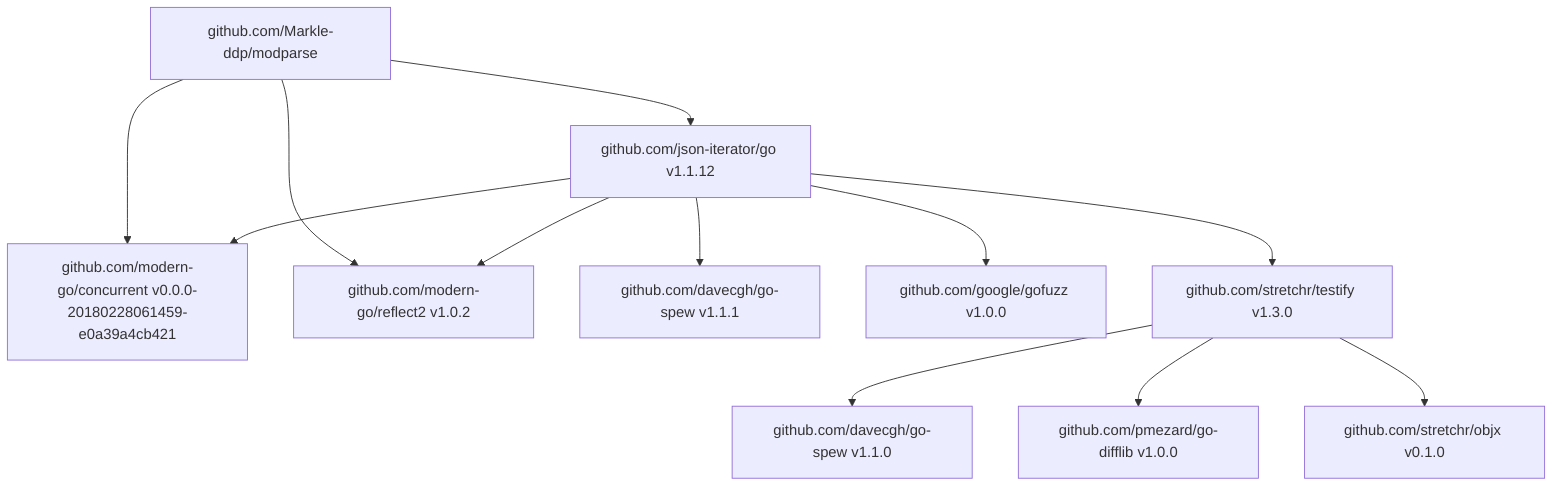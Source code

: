 graph TB
  008dccaaf7662f104cf574b5fd123e9a[github.com/Markle-ddp/modparse] --> e082d2e93ad95a03eccc88ec3990243a[github.com/json-iterator/go v1.1.12]
  008dccaaf7662f104cf574b5fd123e9a[github.com/Markle-ddp/modparse] --> 527c1e693bffacc56634809828702869[github.com/modern-go/concurrent v0.0.0-20180228061459-e0a39a4cb421]
  008dccaaf7662f104cf574b5fd123e9a[github.com/Markle-ddp/modparse] --> 631f9901b4e0ea6e08a2a9765c8ed9fb[github.com/modern-go/reflect2 v1.0.2]
  e082d2e93ad95a03eccc88ec3990243a[github.com/json-iterator/go v1.1.12] --> 2048e7d204077f30102988037755aaa3[github.com/davecgh/go-spew v1.1.1]
  e082d2e93ad95a03eccc88ec3990243a[github.com/json-iterator/go v1.1.12] --> 97712d6081a67c995a823384f15d27a6[github.com/google/gofuzz v1.0.0]
  e082d2e93ad95a03eccc88ec3990243a[github.com/json-iterator/go v1.1.12] --> 527c1e693bffacc56634809828702869[github.com/modern-go/concurrent v0.0.0-20180228061459-e0a39a4cb421]
  e082d2e93ad95a03eccc88ec3990243a[github.com/json-iterator/go v1.1.12] --> 631f9901b4e0ea6e08a2a9765c8ed9fb[github.com/modern-go/reflect2 v1.0.2]
  e082d2e93ad95a03eccc88ec3990243a[github.com/json-iterator/go v1.1.12] --> fa195f2779d971c124f046ed3e1b0245[github.com/stretchr/testify v1.3.0]
  fa195f2779d971c124f046ed3e1b0245[github.com/stretchr/testify v1.3.0] --> b23d389926fc5d61abaaad0c3dc37b1c[github.com/davecgh/go-spew v1.1.0]
  fa195f2779d971c124f046ed3e1b0245[github.com/stretchr/testify v1.3.0] --> b256944a298e9d1a6416738704569049[github.com/pmezard/go-difflib v1.0.0]
  fa195f2779d971c124f046ed3e1b0245[github.com/stretchr/testify v1.3.0] --> 8e853d38740f4481d09ed4823a906f66[github.com/stretchr/objx v0.1.0]